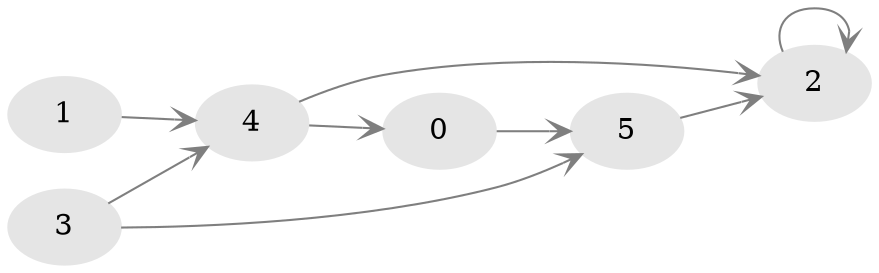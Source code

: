 digraph G {
rankdir=LR;
node [shape=ellipse, style=filled, color=gray90];
edge [color=gray50, arrowhead=vee];
0 -> 5;
1 -> 4;
2 -> 2;
3 -> 4;
3 -> 5;
4 -> 2;
4 -> 0;
5 -> 2;
}
